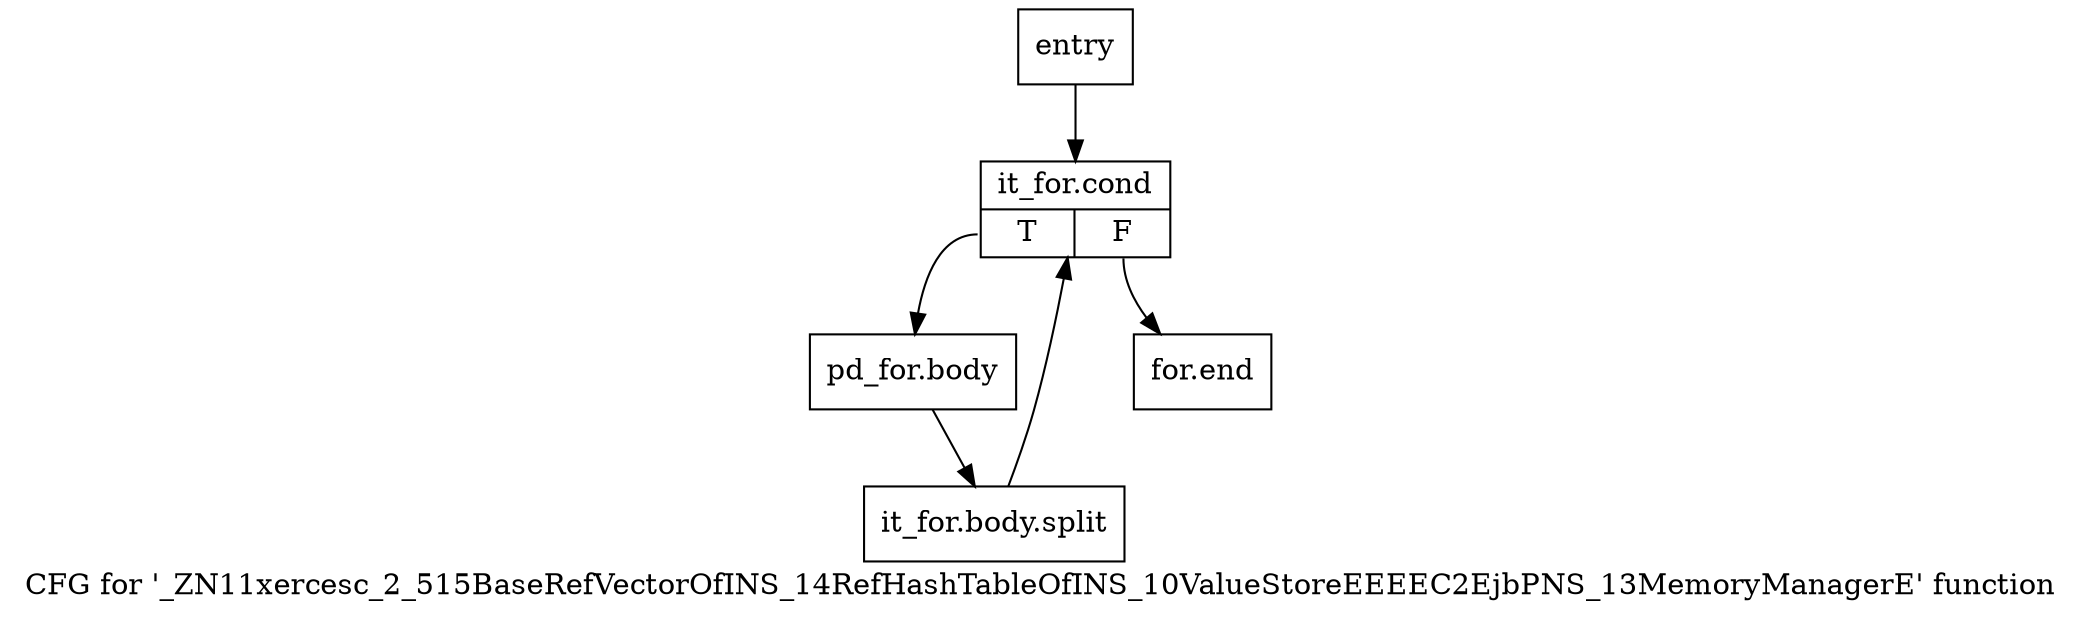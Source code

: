digraph "CFG for '_ZN11xercesc_2_515BaseRefVectorOfINS_14RefHashTableOfINS_10ValueStoreEEEEC2EjbPNS_13MemoryManagerE' function" {
	label="CFG for '_ZN11xercesc_2_515BaseRefVectorOfINS_14RefHashTableOfINS_10ValueStoreEEEEC2EjbPNS_13MemoryManagerE' function";

	Node0x4e7fce0 [shape=record,label="{entry}"];
	Node0x4e7fce0 -> Node0x4e7fd30;
	Node0x4e7fd30 [shape=record,label="{it_for.cond|{<s0>T|<s1>F}}"];
	Node0x4e7fd30:s0 -> Node0x4e7fd80;
	Node0x4e7fd30:s1 -> Node0x4e7fdd0;
	Node0x4e7fd80 [shape=record,label="{pd_for.body}"];
	Node0x4e7fd80 -> Node0xb206530;
	Node0xb206530 [shape=record,label="{it_for.body.split}"];
	Node0xb206530 -> Node0x4e7fd30;
	Node0x4e7fdd0 [shape=record,label="{for.end}"];
}
